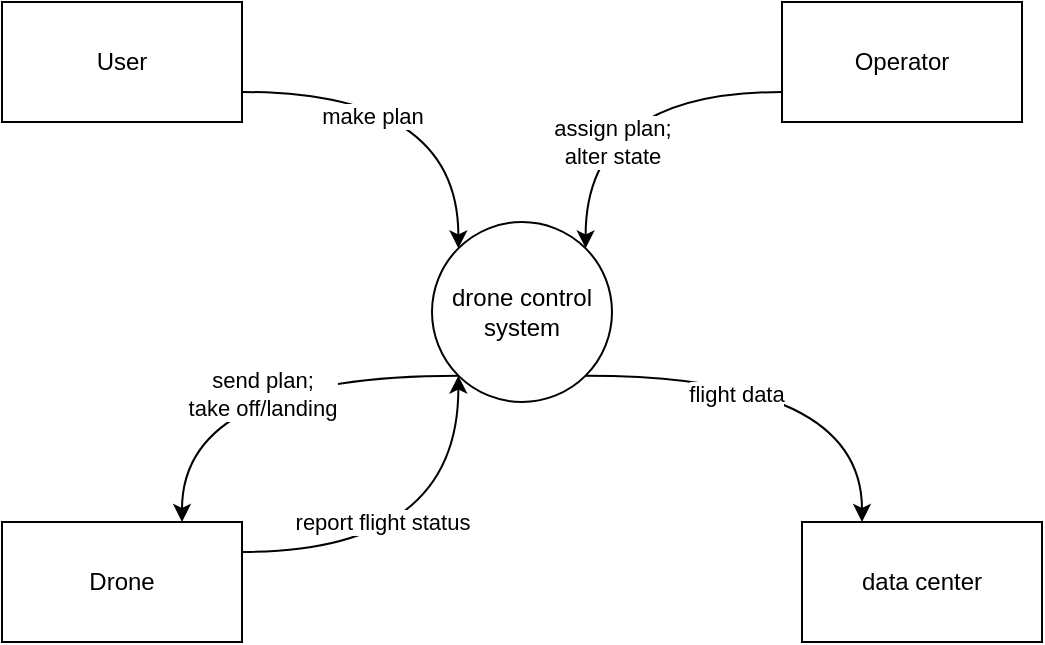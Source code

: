 <mxfile version="21.6.6" type="github">
  <diagram id="R2lEEEUBdFMjLlhIrx00" name="Page-1">
    <mxGraphModel dx="1166" dy="743" grid="1" gridSize="10" guides="1" tooltips="1" connect="1" arrows="1" fold="1" page="1" pageScale="1" pageWidth="850" pageHeight="1100" math="0" shadow="0" extFonts="Permanent Marker^https://fonts.googleapis.com/css?family=Permanent+Marker">
      <root>
        <mxCell id="0" />
        <mxCell id="1" parent="0" />
        <mxCell id="xvkgQrIf-qjmkDvSw3I_-27" style="edgeStyle=orthogonalEdgeStyle;curved=1;rounded=0;orthogonalLoop=1;jettySize=auto;html=1;exitX=1;exitY=0.75;exitDx=0;exitDy=0;entryX=0;entryY=0;entryDx=0;entryDy=0;" parent="1" source="xvkgQrIf-qjmkDvSw3I_-1" target="xvkgQrIf-qjmkDvSw3I_-6" edge="1">
          <mxGeometry relative="1" as="geometry" />
        </mxCell>
        <mxCell id="xvkgQrIf-qjmkDvSw3I_-37" value="make plan" style="edgeLabel;html=1;align=center;verticalAlign=middle;resizable=0;points=[];" parent="xvkgQrIf-qjmkDvSw3I_-27" vertex="1" connectable="0">
          <mxGeometry x="-0.302" y="-12" relative="1" as="geometry">
            <mxPoint as="offset" />
          </mxGeometry>
        </mxCell>
        <mxCell id="xvkgQrIf-qjmkDvSw3I_-1" value="User" style="rounded=0;whiteSpace=wrap;html=1;" parent="1" vertex="1">
          <mxGeometry x="120" y="280" width="120" height="60" as="geometry" />
        </mxCell>
        <mxCell id="xvkgQrIf-qjmkDvSw3I_-32" style="edgeStyle=orthogonalEdgeStyle;curved=1;rounded=0;orthogonalLoop=1;jettySize=auto;html=1;exitX=1;exitY=0.25;exitDx=0;exitDy=0;entryX=0;entryY=1;entryDx=0;entryDy=0;" parent="1" source="xvkgQrIf-qjmkDvSw3I_-3" target="xvkgQrIf-qjmkDvSw3I_-6" edge="1">
          <mxGeometry relative="1" as="geometry" />
        </mxCell>
        <mxCell id="xvkgQrIf-qjmkDvSw3I_-38" value="report flight status" style="edgeLabel;html=1;align=center;verticalAlign=middle;resizable=0;points=[];" parent="xvkgQrIf-qjmkDvSw3I_-32" vertex="1" connectable="0">
          <mxGeometry x="-0.287" y="15" relative="1" as="geometry">
            <mxPoint as="offset" />
          </mxGeometry>
        </mxCell>
        <mxCell id="xvkgQrIf-qjmkDvSw3I_-3" value="Drone" style="rounded=0;whiteSpace=wrap;html=1;" parent="1" vertex="1">
          <mxGeometry x="120" y="540" width="120" height="60" as="geometry" />
        </mxCell>
        <mxCell id="xvkgQrIf-qjmkDvSw3I_-4" value="data center" style="rounded=0;whiteSpace=wrap;html=1;" parent="1" vertex="1">
          <mxGeometry x="520" y="540" width="120" height="60" as="geometry" />
        </mxCell>
        <mxCell id="xvkgQrIf-qjmkDvSw3I_-30" style="edgeStyle=orthogonalEdgeStyle;curved=1;rounded=0;orthogonalLoop=1;jettySize=auto;html=1;exitX=0;exitY=0.75;exitDx=0;exitDy=0;entryX=1;entryY=0;entryDx=0;entryDy=0;" parent="1" source="xvkgQrIf-qjmkDvSw3I_-5" target="xvkgQrIf-qjmkDvSw3I_-6" edge="1">
          <mxGeometry relative="1" as="geometry" />
        </mxCell>
        <mxCell id="xvkgQrIf-qjmkDvSw3I_-39" value="assign plan;&lt;br&gt;alter state" style="edgeLabel;html=1;align=center;verticalAlign=middle;resizable=0;points=[];" parent="xvkgQrIf-qjmkDvSw3I_-30" vertex="1" connectable="0">
          <mxGeometry x="-0.184" y="12" relative="1" as="geometry">
            <mxPoint x="-13" y="13" as="offset" />
          </mxGeometry>
        </mxCell>
        <mxCell id="xvkgQrIf-qjmkDvSw3I_-5" value="Operator" style="rounded=0;whiteSpace=wrap;html=1;" parent="1" vertex="1">
          <mxGeometry x="510" y="280" width="120" height="60" as="geometry" />
        </mxCell>
        <mxCell id="xvkgQrIf-qjmkDvSw3I_-31" style="edgeStyle=orthogonalEdgeStyle;curved=1;rounded=0;orthogonalLoop=1;jettySize=auto;html=1;exitX=0;exitY=1;exitDx=0;exitDy=0;entryX=0.75;entryY=0;entryDx=0;entryDy=0;" parent="1" source="xvkgQrIf-qjmkDvSw3I_-6" target="xvkgQrIf-qjmkDvSw3I_-3" edge="1">
          <mxGeometry relative="1" as="geometry" />
        </mxCell>
        <mxCell id="xvkgQrIf-qjmkDvSw3I_-36" value="send plan;&lt;br&gt;take off/landing" style="edgeLabel;html=1;align=center;verticalAlign=middle;resizable=0;points=[];" parent="xvkgQrIf-qjmkDvSw3I_-31" vertex="1" connectable="0">
          <mxGeometry x="-0.071" y="9" relative="1" as="geometry">
            <mxPoint as="offset" />
          </mxGeometry>
        </mxCell>
        <mxCell id="xvkgQrIf-qjmkDvSw3I_-33" style="edgeStyle=orthogonalEdgeStyle;curved=1;rounded=0;orthogonalLoop=1;jettySize=auto;html=1;exitX=1;exitY=1;exitDx=0;exitDy=0;entryX=0.25;entryY=0;entryDx=0;entryDy=0;" parent="1" source="xvkgQrIf-qjmkDvSw3I_-6" target="xvkgQrIf-qjmkDvSw3I_-4" edge="1">
          <mxGeometry relative="1" as="geometry" />
        </mxCell>
        <mxCell id="xvkgQrIf-qjmkDvSw3I_-40" value="flight data" style="edgeLabel;html=1;align=center;verticalAlign=middle;resizable=0;points=[];" parent="xvkgQrIf-qjmkDvSw3I_-33" vertex="1" connectable="0">
          <mxGeometry x="-0.289" y="-9" relative="1" as="geometry">
            <mxPoint as="offset" />
          </mxGeometry>
        </mxCell>
        <mxCell id="xvkgQrIf-qjmkDvSw3I_-6" value="drone control system" style="ellipse;whiteSpace=wrap;html=1;aspect=fixed;" parent="1" vertex="1">
          <mxGeometry x="335" y="390" width="90" height="90" as="geometry" />
        </mxCell>
      </root>
    </mxGraphModel>
  </diagram>
</mxfile>
